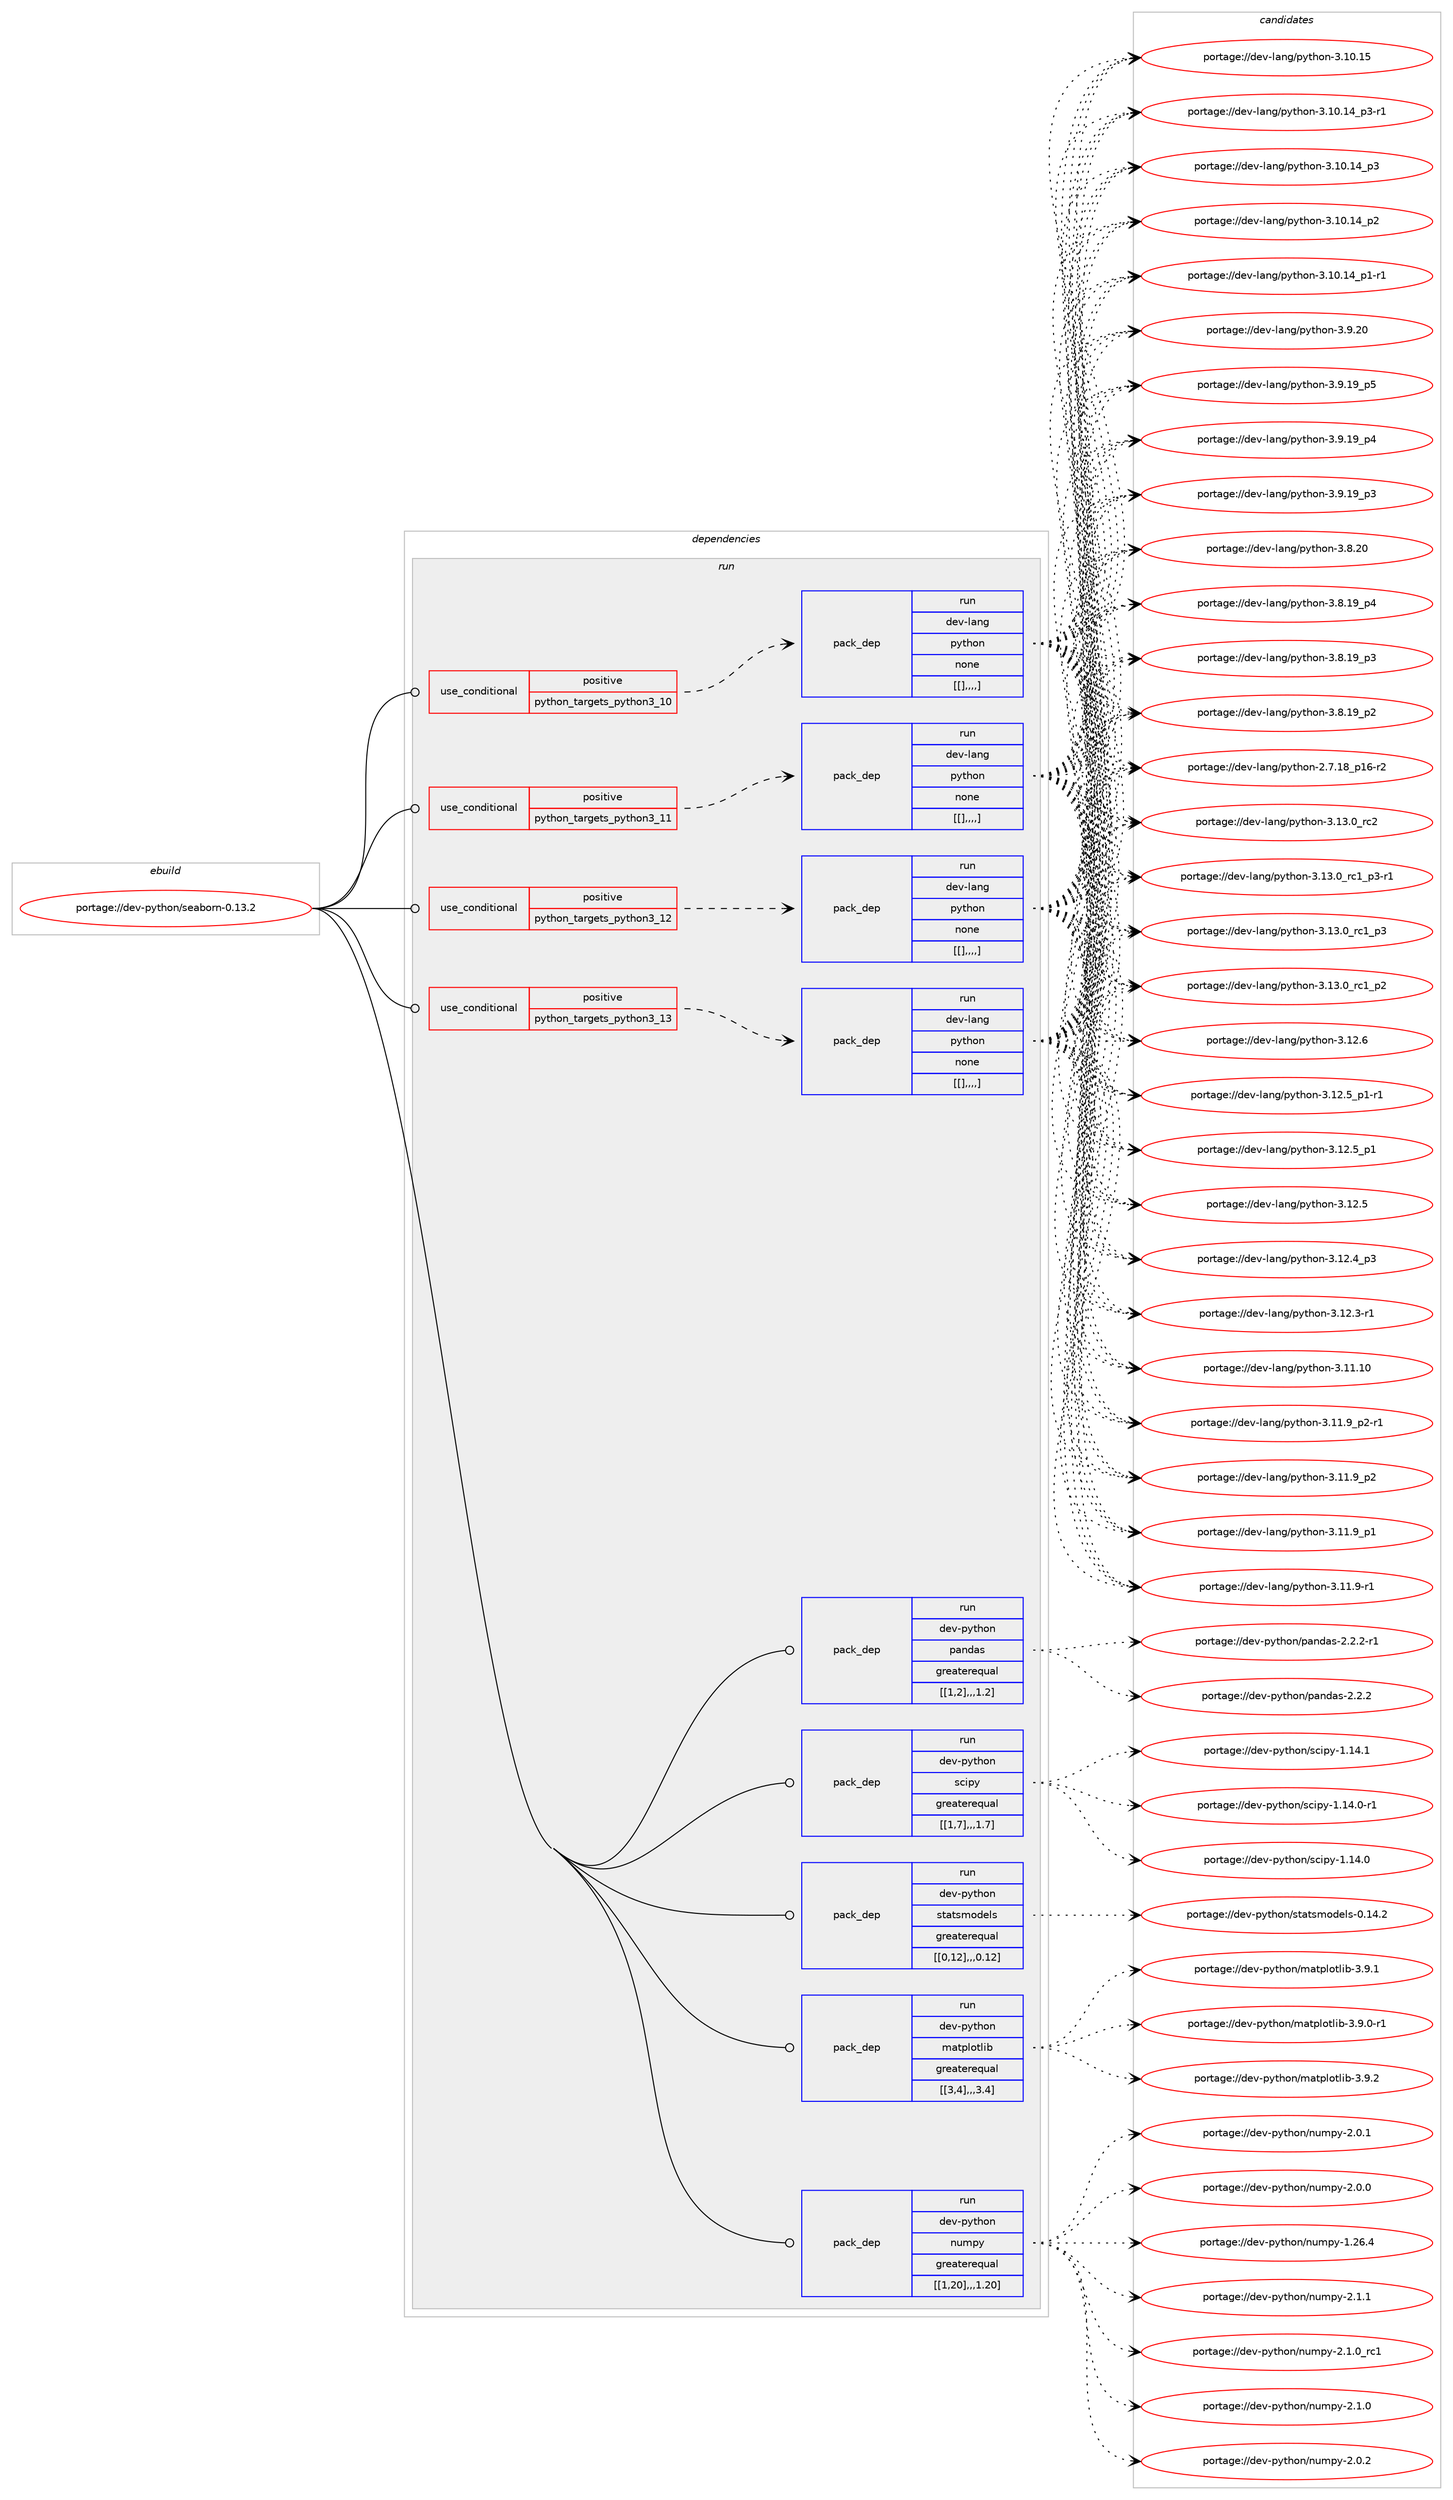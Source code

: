 digraph prolog {

# *************
# Graph options
# *************

newrank=true;
concentrate=true;
compound=true;
graph [rankdir=LR,fontname=Helvetica,fontsize=10,ranksep=1.5];#, ranksep=2.5, nodesep=0.2];
edge  [arrowhead=vee];
node  [fontname=Helvetica,fontsize=10];

# **********
# The ebuild
# **********

subgraph cluster_leftcol {
color=gray;
label=<<i>ebuild</i>>;
id [label="portage://dev-python/seaborn-0.13.2", color=red, width=4, href="../dev-python/seaborn-0.13.2.svg"];
}

# ****************
# The dependencies
# ****************

subgraph cluster_midcol {
color=gray;
label=<<i>dependencies</i>>;
subgraph cluster_compile {
fillcolor="#eeeeee";
style=filled;
label=<<i>compile</i>>;
}
subgraph cluster_compileandrun {
fillcolor="#eeeeee";
style=filled;
label=<<i>compile and run</i>>;
}
subgraph cluster_run {
fillcolor="#eeeeee";
style=filled;
label=<<i>run</i>>;
subgraph cond40327 {
dependency164766 [label=<<TABLE BORDER="0" CELLBORDER="1" CELLSPACING="0" CELLPADDING="4"><TR><TD ROWSPAN="3" CELLPADDING="10">use_conditional</TD></TR><TR><TD>positive</TD></TR><TR><TD>python_targets_python3_10</TD></TR></TABLE>>, shape=none, color=red];
subgraph pack123178 {
dependency164767 [label=<<TABLE BORDER="0" CELLBORDER="1" CELLSPACING="0" CELLPADDING="4" WIDTH="220"><TR><TD ROWSPAN="6" CELLPADDING="30">pack_dep</TD></TR><TR><TD WIDTH="110">run</TD></TR><TR><TD>dev-lang</TD></TR><TR><TD>python</TD></TR><TR><TD>none</TD></TR><TR><TD>[[],,,,]</TD></TR></TABLE>>, shape=none, color=blue];
}
dependency164766:e -> dependency164767:w [weight=20,style="dashed",arrowhead="vee"];
}
id:e -> dependency164766:w [weight=20,style="solid",arrowhead="odot"];
subgraph cond40328 {
dependency164768 [label=<<TABLE BORDER="0" CELLBORDER="1" CELLSPACING="0" CELLPADDING="4"><TR><TD ROWSPAN="3" CELLPADDING="10">use_conditional</TD></TR><TR><TD>positive</TD></TR><TR><TD>python_targets_python3_11</TD></TR></TABLE>>, shape=none, color=red];
subgraph pack123179 {
dependency164769 [label=<<TABLE BORDER="0" CELLBORDER="1" CELLSPACING="0" CELLPADDING="4" WIDTH="220"><TR><TD ROWSPAN="6" CELLPADDING="30">pack_dep</TD></TR><TR><TD WIDTH="110">run</TD></TR><TR><TD>dev-lang</TD></TR><TR><TD>python</TD></TR><TR><TD>none</TD></TR><TR><TD>[[],,,,]</TD></TR></TABLE>>, shape=none, color=blue];
}
dependency164768:e -> dependency164769:w [weight=20,style="dashed",arrowhead="vee"];
}
id:e -> dependency164768:w [weight=20,style="solid",arrowhead="odot"];
subgraph cond40329 {
dependency164770 [label=<<TABLE BORDER="0" CELLBORDER="1" CELLSPACING="0" CELLPADDING="4"><TR><TD ROWSPAN="3" CELLPADDING="10">use_conditional</TD></TR><TR><TD>positive</TD></TR><TR><TD>python_targets_python3_12</TD></TR></TABLE>>, shape=none, color=red];
subgraph pack123180 {
dependency164771 [label=<<TABLE BORDER="0" CELLBORDER="1" CELLSPACING="0" CELLPADDING="4" WIDTH="220"><TR><TD ROWSPAN="6" CELLPADDING="30">pack_dep</TD></TR><TR><TD WIDTH="110">run</TD></TR><TR><TD>dev-lang</TD></TR><TR><TD>python</TD></TR><TR><TD>none</TD></TR><TR><TD>[[],,,,]</TD></TR></TABLE>>, shape=none, color=blue];
}
dependency164770:e -> dependency164771:w [weight=20,style="dashed",arrowhead="vee"];
}
id:e -> dependency164770:w [weight=20,style="solid",arrowhead="odot"];
subgraph cond40330 {
dependency164772 [label=<<TABLE BORDER="0" CELLBORDER="1" CELLSPACING="0" CELLPADDING="4"><TR><TD ROWSPAN="3" CELLPADDING="10">use_conditional</TD></TR><TR><TD>positive</TD></TR><TR><TD>python_targets_python3_13</TD></TR></TABLE>>, shape=none, color=red];
subgraph pack123181 {
dependency164773 [label=<<TABLE BORDER="0" CELLBORDER="1" CELLSPACING="0" CELLPADDING="4" WIDTH="220"><TR><TD ROWSPAN="6" CELLPADDING="30">pack_dep</TD></TR><TR><TD WIDTH="110">run</TD></TR><TR><TD>dev-lang</TD></TR><TR><TD>python</TD></TR><TR><TD>none</TD></TR><TR><TD>[[],,,,]</TD></TR></TABLE>>, shape=none, color=blue];
}
dependency164772:e -> dependency164773:w [weight=20,style="dashed",arrowhead="vee"];
}
id:e -> dependency164772:w [weight=20,style="solid",arrowhead="odot"];
subgraph pack123182 {
dependency164774 [label=<<TABLE BORDER="0" CELLBORDER="1" CELLSPACING="0" CELLPADDING="4" WIDTH="220"><TR><TD ROWSPAN="6" CELLPADDING="30">pack_dep</TD></TR><TR><TD WIDTH="110">run</TD></TR><TR><TD>dev-python</TD></TR><TR><TD>matplotlib</TD></TR><TR><TD>greaterequal</TD></TR><TR><TD>[[3,4],,,3.4]</TD></TR></TABLE>>, shape=none, color=blue];
}
id:e -> dependency164774:w [weight=20,style="solid",arrowhead="odot"];
subgraph pack123183 {
dependency164775 [label=<<TABLE BORDER="0" CELLBORDER="1" CELLSPACING="0" CELLPADDING="4" WIDTH="220"><TR><TD ROWSPAN="6" CELLPADDING="30">pack_dep</TD></TR><TR><TD WIDTH="110">run</TD></TR><TR><TD>dev-python</TD></TR><TR><TD>numpy</TD></TR><TR><TD>greaterequal</TD></TR><TR><TD>[[1,20],,,1.20]</TD></TR></TABLE>>, shape=none, color=blue];
}
id:e -> dependency164775:w [weight=20,style="solid",arrowhead="odot"];
subgraph pack123184 {
dependency164776 [label=<<TABLE BORDER="0" CELLBORDER="1" CELLSPACING="0" CELLPADDING="4" WIDTH="220"><TR><TD ROWSPAN="6" CELLPADDING="30">pack_dep</TD></TR><TR><TD WIDTH="110">run</TD></TR><TR><TD>dev-python</TD></TR><TR><TD>pandas</TD></TR><TR><TD>greaterequal</TD></TR><TR><TD>[[1,2],,,1.2]</TD></TR></TABLE>>, shape=none, color=blue];
}
id:e -> dependency164776:w [weight=20,style="solid",arrowhead="odot"];
subgraph pack123185 {
dependency164777 [label=<<TABLE BORDER="0" CELLBORDER="1" CELLSPACING="0" CELLPADDING="4" WIDTH="220"><TR><TD ROWSPAN="6" CELLPADDING="30">pack_dep</TD></TR><TR><TD WIDTH="110">run</TD></TR><TR><TD>dev-python</TD></TR><TR><TD>scipy</TD></TR><TR><TD>greaterequal</TD></TR><TR><TD>[[1,7],,,1.7]</TD></TR></TABLE>>, shape=none, color=blue];
}
id:e -> dependency164777:w [weight=20,style="solid",arrowhead="odot"];
subgraph pack123186 {
dependency164778 [label=<<TABLE BORDER="0" CELLBORDER="1" CELLSPACING="0" CELLPADDING="4" WIDTH="220"><TR><TD ROWSPAN="6" CELLPADDING="30">pack_dep</TD></TR><TR><TD WIDTH="110">run</TD></TR><TR><TD>dev-python</TD></TR><TR><TD>statsmodels</TD></TR><TR><TD>greaterequal</TD></TR><TR><TD>[[0,12],,,0.12]</TD></TR></TABLE>>, shape=none, color=blue];
}
id:e -> dependency164778:w [weight=20,style="solid",arrowhead="odot"];
}
}

# **************
# The candidates
# **************

subgraph cluster_choices {
rank=same;
color=gray;
label=<<i>candidates</i>>;

subgraph choice123178 {
color=black;
nodesep=1;
choice10010111845108971101034711212111610411111045514649514648951149950 [label="portage://dev-lang/python-3.13.0_rc2", color=red, width=4,href="../dev-lang/python-3.13.0_rc2.svg"];
choice1001011184510897110103471121211161041111104551464951464895114994995112514511449 [label="portage://dev-lang/python-3.13.0_rc1_p3-r1", color=red, width=4,href="../dev-lang/python-3.13.0_rc1_p3-r1.svg"];
choice100101118451089711010347112121116104111110455146495146489511499499511251 [label="portage://dev-lang/python-3.13.0_rc1_p3", color=red, width=4,href="../dev-lang/python-3.13.0_rc1_p3.svg"];
choice100101118451089711010347112121116104111110455146495146489511499499511250 [label="portage://dev-lang/python-3.13.0_rc1_p2", color=red, width=4,href="../dev-lang/python-3.13.0_rc1_p2.svg"];
choice10010111845108971101034711212111610411111045514649504654 [label="portage://dev-lang/python-3.12.6", color=red, width=4,href="../dev-lang/python-3.12.6.svg"];
choice1001011184510897110103471121211161041111104551464950465395112494511449 [label="portage://dev-lang/python-3.12.5_p1-r1", color=red, width=4,href="../dev-lang/python-3.12.5_p1-r1.svg"];
choice100101118451089711010347112121116104111110455146495046539511249 [label="portage://dev-lang/python-3.12.5_p1", color=red, width=4,href="../dev-lang/python-3.12.5_p1.svg"];
choice10010111845108971101034711212111610411111045514649504653 [label="portage://dev-lang/python-3.12.5", color=red, width=4,href="../dev-lang/python-3.12.5.svg"];
choice100101118451089711010347112121116104111110455146495046529511251 [label="portage://dev-lang/python-3.12.4_p3", color=red, width=4,href="../dev-lang/python-3.12.4_p3.svg"];
choice100101118451089711010347112121116104111110455146495046514511449 [label="portage://dev-lang/python-3.12.3-r1", color=red, width=4,href="../dev-lang/python-3.12.3-r1.svg"];
choice1001011184510897110103471121211161041111104551464949464948 [label="portage://dev-lang/python-3.11.10", color=red, width=4,href="../dev-lang/python-3.11.10.svg"];
choice1001011184510897110103471121211161041111104551464949465795112504511449 [label="portage://dev-lang/python-3.11.9_p2-r1", color=red, width=4,href="../dev-lang/python-3.11.9_p2-r1.svg"];
choice100101118451089711010347112121116104111110455146494946579511250 [label="portage://dev-lang/python-3.11.9_p2", color=red, width=4,href="../dev-lang/python-3.11.9_p2.svg"];
choice100101118451089711010347112121116104111110455146494946579511249 [label="portage://dev-lang/python-3.11.9_p1", color=red, width=4,href="../dev-lang/python-3.11.9_p1.svg"];
choice100101118451089711010347112121116104111110455146494946574511449 [label="portage://dev-lang/python-3.11.9-r1", color=red, width=4,href="../dev-lang/python-3.11.9-r1.svg"];
choice1001011184510897110103471121211161041111104551464948464953 [label="portage://dev-lang/python-3.10.15", color=red, width=4,href="../dev-lang/python-3.10.15.svg"];
choice100101118451089711010347112121116104111110455146494846495295112514511449 [label="portage://dev-lang/python-3.10.14_p3-r1", color=red, width=4,href="../dev-lang/python-3.10.14_p3-r1.svg"];
choice10010111845108971101034711212111610411111045514649484649529511251 [label="portage://dev-lang/python-3.10.14_p3", color=red, width=4,href="../dev-lang/python-3.10.14_p3.svg"];
choice10010111845108971101034711212111610411111045514649484649529511250 [label="portage://dev-lang/python-3.10.14_p2", color=red, width=4,href="../dev-lang/python-3.10.14_p2.svg"];
choice100101118451089711010347112121116104111110455146494846495295112494511449 [label="portage://dev-lang/python-3.10.14_p1-r1", color=red, width=4,href="../dev-lang/python-3.10.14_p1-r1.svg"];
choice10010111845108971101034711212111610411111045514657465048 [label="portage://dev-lang/python-3.9.20", color=red, width=4,href="../dev-lang/python-3.9.20.svg"];
choice100101118451089711010347112121116104111110455146574649579511253 [label="portage://dev-lang/python-3.9.19_p5", color=red, width=4,href="../dev-lang/python-3.9.19_p5.svg"];
choice100101118451089711010347112121116104111110455146574649579511252 [label="portage://dev-lang/python-3.9.19_p4", color=red, width=4,href="../dev-lang/python-3.9.19_p4.svg"];
choice100101118451089711010347112121116104111110455146574649579511251 [label="portage://dev-lang/python-3.9.19_p3", color=red, width=4,href="../dev-lang/python-3.9.19_p3.svg"];
choice10010111845108971101034711212111610411111045514656465048 [label="portage://dev-lang/python-3.8.20", color=red, width=4,href="../dev-lang/python-3.8.20.svg"];
choice100101118451089711010347112121116104111110455146564649579511252 [label="portage://dev-lang/python-3.8.19_p4", color=red, width=4,href="../dev-lang/python-3.8.19_p4.svg"];
choice100101118451089711010347112121116104111110455146564649579511251 [label="portage://dev-lang/python-3.8.19_p3", color=red, width=4,href="../dev-lang/python-3.8.19_p3.svg"];
choice100101118451089711010347112121116104111110455146564649579511250 [label="portage://dev-lang/python-3.8.19_p2", color=red, width=4,href="../dev-lang/python-3.8.19_p2.svg"];
choice100101118451089711010347112121116104111110455046554649569511249544511450 [label="portage://dev-lang/python-2.7.18_p16-r2", color=red, width=4,href="../dev-lang/python-2.7.18_p16-r2.svg"];
dependency164767:e -> choice10010111845108971101034711212111610411111045514649514648951149950:w [style=dotted,weight="100"];
dependency164767:e -> choice1001011184510897110103471121211161041111104551464951464895114994995112514511449:w [style=dotted,weight="100"];
dependency164767:e -> choice100101118451089711010347112121116104111110455146495146489511499499511251:w [style=dotted,weight="100"];
dependency164767:e -> choice100101118451089711010347112121116104111110455146495146489511499499511250:w [style=dotted,weight="100"];
dependency164767:e -> choice10010111845108971101034711212111610411111045514649504654:w [style=dotted,weight="100"];
dependency164767:e -> choice1001011184510897110103471121211161041111104551464950465395112494511449:w [style=dotted,weight="100"];
dependency164767:e -> choice100101118451089711010347112121116104111110455146495046539511249:w [style=dotted,weight="100"];
dependency164767:e -> choice10010111845108971101034711212111610411111045514649504653:w [style=dotted,weight="100"];
dependency164767:e -> choice100101118451089711010347112121116104111110455146495046529511251:w [style=dotted,weight="100"];
dependency164767:e -> choice100101118451089711010347112121116104111110455146495046514511449:w [style=dotted,weight="100"];
dependency164767:e -> choice1001011184510897110103471121211161041111104551464949464948:w [style=dotted,weight="100"];
dependency164767:e -> choice1001011184510897110103471121211161041111104551464949465795112504511449:w [style=dotted,weight="100"];
dependency164767:e -> choice100101118451089711010347112121116104111110455146494946579511250:w [style=dotted,weight="100"];
dependency164767:e -> choice100101118451089711010347112121116104111110455146494946579511249:w [style=dotted,weight="100"];
dependency164767:e -> choice100101118451089711010347112121116104111110455146494946574511449:w [style=dotted,weight="100"];
dependency164767:e -> choice1001011184510897110103471121211161041111104551464948464953:w [style=dotted,weight="100"];
dependency164767:e -> choice100101118451089711010347112121116104111110455146494846495295112514511449:w [style=dotted,weight="100"];
dependency164767:e -> choice10010111845108971101034711212111610411111045514649484649529511251:w [style=dotted,weight="100"];
dependency164767:e -> choice10010111845108971101034711212111610411111045514649484649529511250:w [style=dotted,weight="100"];
dependency164767:e -> choice100101118451089711010347112121116104111110455146494846495295112494511449:w [style=dotted,weight="100"];
dependency164767:e -> choice10010111845108971101034711212111610411111045514657465048:w [style=dotted,weight="100"];
dependency164767:e -> choice100101118451089711010347112121116104111110455146574649579511253:w [style=dotted,weight="100"];
dependency164767:e -> choice100101118451089711010347112121116104111110455146574649579511252:w [style=dotted,weight="100"];
dependency164767:e -> choice100101118451089711010347112121116104111110455146574649579511251:w [style=dotted,weight="100"];
dependency164767:e -> choice10010111845108971101034711212111610411111045514656465048:w [style=dotted,weight="100"];
dependency164767:e -> choice100101118451089711010347112121116104111110455146564649579511252:w [style=dotted,weight="100"];
dependency164767:e -> choice100101118451089711010347112121116104111110455146564649579511251:w [style=dotted,weight="100"];
dependency164767:e -> choice100101118451089711010347112121116104111110455146564649579511250:w [style=dotted,weight="100"];
dependency164767:e -> choice100101118451089711010347112121116104111110455046554649569511249544511450:w [style=dotted,weight="100"];
}
subgraph choice123179 {
color=black;
nodesep=1;
choice10010111845108971101034711212111610411111045514649514648951149950 [label="portage://dev-lang/python-3.13.0_rc2", color=red, width=4,href="../dev-lang/python-3.13.0_rc2.svg"];
choice1001011184510897110103471121211161041111104551464951464895114994995112514511449 [label="portage://dev-lang/python-3.13.0_rc1_p3-r1", color=red, width=4,href="../dev-lang/python-3.13.0_rc1_p3-r1.svg"];
choice100101118451089711010347112121116104111110455146495146489511499499511251 [label="portage://dev-lang/python-3.13.0_rc1_p3", color=red, width=4,href="../dev-lang/python-3.13.0_rc1_p3.svg"];
choice100101118451089711010347112121116104111110455146495146489511499499511250 [label="portage://dev-lang/python-3.13.0_rc1_p2", color=red, width=4,href="../dev-lang/python-3.13.0_rc1_p2.svg"];
choice10010111845108971101034711212111610411111045514649504654 [label="portage://dev-lang/python-3.12.6", color=red, width=4,href="../dev-lang/python-3.12.6.svg"];
choice1001011184510897110103471121211161041111104551464950465395112494511449 [label="portage://dev-lang/python-3.12.5_p1-r1", color=red, width=4,href="../dev-lang/python-3.12.5_p1-r1.svg"];
choice100101118451089711010347112121116104111110455146495046539511249 [label="portage://dev-lang/python-3.12.5_p1", color=red, width=4,href="../dev-lang/python-3.12.5_p1.svg"];
choice10010111845108971101034711212111610411111045514649504653 [label="portage://dev-lang/python-3.12.5", color=red, width=4,href="../dev-lang/python-3.12.5.svg"];
choice100101118451089711010347112121116104111110455146495046529511251 [label="portage://dev-lang/python-3.12.4_p3", color=red, width=4,href="../dev-lang/python-3.12.4_p3.svg"];
choice100101118451089711010347112121116104111110455146495046514511449 [label="portage://dev-lang/python-3.12.3-r1", color=red, width=4,href="../dev-lang/python-3.12.3-r1.svg"];
choice1001011184510897110103471121211161041111104551464949464948 [label="portage://dev-lang/python-3.11.10", color=red, width=4,href="../dev-lang/python-3.11.10.svg"];
choice1001011184510897110103471121211161041111104551464949465795112504511449 [label="portage://dev-lang/python-3.11.9_p2-r1", color=red, width=4,href="../dev-lang/python-3.11.9_p2-r1.svg"];
choice100101118451089711010347112121116104111110455146494946579511250 [label="portage://dev-lang/python-3.11.9_p2", color=red, width=4,href="../dev-lang/python-3.11.9_p2.svg"];
choice100101118451089711010347112121116104111110455146494946579511249 [label="portage://dev-lang/python-3.11.9_p1", color=red, width=4,href="../dev-lang/python-3.11.9_p1.svg"];
choice100101118451089711010347112121116104111110455146494946574511449 [label="portage://dev-lang/python-3.11.9-r1", color=red, width=4,href="../dev-lang/python-3.11.9-r1.svg"];
choice1001011184510897110103471121211161041111104551464948464953 [label="portage://dev-lang/python-3.10.15", color=red, width=4,href="../dev-lang/python-3.10.15.svg"];
choice100101118451089711010347112121116104111110455146494846495295112514511449 [label="portage://dev-lang/python-3.10.14_p3-r1", color=red, width=4,href="../dev-lang/python-3.10.14_p3-r1.svg"];
choice10010111845108971101034711212111610411111045514649484649529511251 [label="portage://dev-lang/python-3.10.14_p3", color=red, width=4,href="../dev-lang/python-3.10.14_p3.svg"];
choice10010111845108971101034711212111610411111045514649484649529511250 [label="portage://dev-lang/python-3.10.14_p2", color=red, width=4,href="../dev-lang/python-3.10.14_p2.svg"];
choice100101118451089711010347112121116104111110455146494846495295112494511449 [label="portage://dev-lang/python-3.10.14_p1-r1", color=red, width=4,href="../dev-lang/python-3.10.14_p1-r1.svg"];
choice10010111845108971101034711212111610411111045514657465048 [label="portage://dev-lang/python-3.9.20", color=red, width=4,href="../dev-lang/python-3.9.20.svg"];
choice100101118451089711010347112121116104111110455146574649579511253 [label="portage://dev-lang/python-3.9.19_p5", color=red, width=4,href="../dev-lang/python-3.9.19_p5.svg"];
choice100101118451089711010347112121116104111110455146574649579511252 [label="portage://dev-lang/python-3.9.19_p4", color=red, width=4,href="../dev-lang/python-3.9.19_p4.svg"];
choice100101118451089711010347112121116104111110455146574649579511251 [label="portage://dev-lang/python-3.9.19_p3", color=red, width=4,href="../dev-lang/python-3.9.19_p3.svg"];
choice10010111845108971101034711212111610411111045514656465048 [label="portage://dev-lang/python-3.8.20", color=red, width=4,href="../dev-lang/python-3.8.20.svg"];
choice100101118451089711010347112121116104111110455146564649579511252 [label="portage://dev-lang/python-3.8.19_p4", color=red, width=4,href="../dev-lang/python-3.8.19_p4.svg"];
choice100101118451089711010347112121116104111110455146564649579511251 [label="portage://dev-lang/python-3.8.19_p3", color=red, width=4,href="../dev-lang/python-3.8.19_p3.svg"];
choice100101118451089711010347112121116104111110455146564649579511250 [label="portage://dev-lang/python-3.8.19_p2", color=red, width=4,href="../dev-lang/python-3.8.19_p2.svg"];
choice100101118451089711010347112121116104111110455046554649569511249544511450 [label="portage://dev-lang/python-2.7.18_p16-r2", color=red, width=4,href="../dev-lang/python-2.7.18_p16-r2.svg"];
dependency164769:e -> choice10010111845108971101034711212111610411111045514649514648951149950:w [style=dotted,weight="100"];
dependency164769:e -> choice1001011184510897110103471121211161041111104551464951464895114994995112514511449:w [style=dotted,weight="100"];
dependency164769:e -> choice100101118451089711010347112121116104111110455146495146489511499499511251:w [style=dotted,weight="100"];
dependency164769:e -> choice100101118451089711010347112121116104111110455146495146489511499499511250:w [style=dotted,weight="100"];
dependency164769:e -> choice10010111845108971101034711212111610411111045514649504654:w [style=dotted,weight="100"];
dependency164769:e -> choice1001011184510897110103471121211161041111104551464950465395112494511449:w [style=dotted,weight="100"];
dependency164769:e -> choice100101118451089711010347112121116104111110455146495046539511249:w [style=dotted,weight="100"];
dependency164769:e -> choice10010111845108971101034711212111610411111045514649504653:w [style=dotted,weight="100"];
dependency164769:e -> choice100101118451089711010347112121116104111110455146495046529511251:w [style=dotted,weight="100"];
dependency164769:e -> choice100101118451089711010347112121116104111110455146495046514511449:w [style=dotted,weight="100"];
dependency164769:e -> choice1001011184510897110103471121211161041111104551464949464948:w [style=dotted,weight="100"];
dependency164769:e -> choice1001011184510897110103471121211161041111104551464949465795112504511449:w [style=dotted,weight="100"];
dependency164769:e -> choice100101118451089711010347112121116104111110455146494946579511250:w [style=dotted,weight="100"];
dependency164769:e -> choice100101118451089711010347112121116104111110455146494946579511249:w [style=dotted,weight="100"];
dependency164769:e -> choice100101118451089711010347112121116104111110455146494946574511449:w [style=dotted,weight="100"];
dependency164769:e -> choice1001011184510897110103471121211161041111104551464948464953:w [style=dotted,weight="100"];
dependency164769:e -> choice100101118451089711010347112121116104111110455146494846495295112514511449:w [style=dotted,weight="100"];
dependency164769:e -> choice10010111845108971101034711212111610411111045514649484649529511251:w [style=dotted,weight="100"];
dependency164769:e -> choice10010111845108971101034711212111610411111045514649484649529511250:w [style=dotted,weight="100"];
dependency164769:e -> choice100101118451089711010347112121116104111110455146494846495295112494511449:w [style=dotted,weight="100"];
dependency164769:e -> choice10010111845108971101034711212111610411111045514657465048:w [style=dotted,weight="100"];
dependency164769:e -> choice100101118451089711010347112121116104111110455146574649579511253:w [style=dotted,weight="100"];
dependency164769:e -> choice100101118451089711010347112121116104111110455146574649579511252:w [style=dotted,weight="100"];
dependency164769:e -> choice100101118451089711010347112121116104111110455146574649579511251:w [style=dotted,weight="100"];
dependency164769:e -> choice10010111845108971101034711212111610411111045514656465048:w [style=dotted,weight="100"];
dependency164769:e -> choice100101118451089711010347112121116104111110455146564649579511252:w [style=dotted,weight="100"];
dependency164769:e -> choice100101118451089711010347112121116104111110455146564649579511251:w [style=dotted,weight="100"];
dependency164769:e -> choice100101118451089711010347112121116104111110455146564649579511250:w [style=dotted,weight="100"];
dependency164769:e -> choice100101118451089711010347112121116104111110455046554649569511249544511450:w [style=dotted,weight="100"];
}
subgraph choice123180 {
color=black;
nodesep=1;
choice10010111845108971101034711212111610411111045514649514648951149950 [label="portage://dev-lang/python-3.13.0_rc2", color=red, width=4,href="../dev-lang/python-3.13.0_rc2.svg"];
choice1001011184510897110103471121211161041111104551464951464895114994995112514511449 [label="portage://dev-lang/python-3.13.0_rc1_p3-r1", color=red, width=4,href="../dev-lang/python-3.13.0_rc1_p3-r1.svg"];
choice100101118451089711010347112121116104111110455146495146489511499499511251 [label="portage://dev-lang/python-3.13.0_rc1_p3", color=red, width=4,href="../dev-lang/python-3.13.0_rc1_p3.svg"];
choice100101118451089711010347112121116104111110455146495146489511499499511250 [label="portage://dev-lang/python-3.13.0_rc1_p2", color=red, width=4,href="../dev-lang/python-3.13.0_rc1_p2.svg"];
choice10010111845108971101034711212111610411111045514649504654 [label="portage://dev-lang/python-3.12.6", color=red, width=4,href="../dev-lang/python-3.12.6.svg"];
choice1001011184510897110103471121211161041111104551464950465395112494511449 [label="portage://dev-lang/python-3.12.5_p1-r1", color=red, width=4,href="../dev-lang/python-3.12.5_p1-r1.svg"];
choice100101118451089711010347112121116104111110455146495046539511249 [label="portage://dev-lang/python-3.12.5_p1", color=red, width=4,href="../dev-lang/python-3.12.5_p1.svg"];
choice10010111845108971101034711212111610411111045514649504653 [label="portage://dev-lang/python-3.12.5", color=red, width=4,href="../dev-lang/python-3.12.5.svg"];
choice100101118451089711010347112121116104111110455146495046529511251 [label="portage://dev-lang/python-3.12.4_p3", color=red, width=4,href="../dev-lang/python-3.12.4_p3.svg"];
choice100101118451089711010347112121116104111110455146495046514511449 [label="portage://dev-lang/python-3.12.3-r1", color=red, width=4,href="../dev-lang/python-3.12.3-r1.svg"];
choice1001011184510897110103471121211161041111104551464949464948 [label="portage://dev-lang/python-3.11.10", color=red, width=4,href="../dev-lang/python-3.11.10.svg"];
choice1001011184510897110103471121211161041111104551464949465795112504511449 [label="portage://dev-lang/python-3.11.9_p2-r1", color=red, width=4,href="../dev-lang/python-3.11.9_p2-r1.svg"];
choice100101118451089711010347112121116104111110455146494946579511250 [label="portage://dev-lang/python-3.11.9_p2", color=red, width=4,href="../dev-lang/python-3.11.9_p2.svg"];
choice100101118451089711010347112121116104111110455146494946579511249 [label="portage://dev-lang/python-3.11.9_p1", color=red, width=4,href="../dev-lang/python-3.11.9_p1.svg"];
choice100101118451089711010347112121116104111110455146494946574511449 [label="portage://dev-lang/python-3.11.9-r1", color=red, width=4,href="../dev-lang/python-3.11.9-r1.svg"];
choice1001011184510897110103471121211161041111104551464948464953 [label="portage://dev-lang/python-3.10.15", color=red, width=4,href="../dev-lang/python-3.10.15.svg"];
choice100101118451089711010347112121116104111110455146494846495295112514511449 [label="portage://dev-lang/python-3.10.14_p3-r1", color=red, width=4,href="../dev-lang/python-3.10.14_p3-r1.svg"];
choice10010111845108971101034711212111610411111045514649484649529511251 [label="portage://dev-lang/python-3.10.14_p3", color=red, width=4,href="../dev-lang/python-3.10.14_p3.svg"];
choice10010111845108971101034711212111610411111045514649484649529511250 [label="portage://dev-lang/python-3.10.14_p2", color=red, width=4,href="../dev-lang/python-3.10.14_p2.svg"];
choice100101118451089711010347112121116104111110455146494846495295112494511449 [label="portage://dev-lang/python-3.10.14_p1-r1", color=red, width=4,href="../dev-lang/python-3.10.14_p1-r1.svg"];
choice10010111845108971101034711212111610411111045514657465048 [label="portage://dev-lang/python-3.9.20", color=red, width=4,href="../dev-lang/python-3.9.20.svg"];
choice100101118451089711010347112121116104111110455146574649579511253 [label="portage://dev-lang/python-3.9.19_p5", color=red, width=4,href="../dev-lang/python-3.9.19_p5.svg"];
choice100101118451089711010347112121116104111110455146574649579511252 [label="portage://dev-lang/python-3.9.19_p4", color=red, width=4,href="../dev-lang/python-3.9.19_p4.svg"];
choice100101118451089711010347112121116104111110455146574649579511251 [label="portage://dev-lang/python-3.9.19_p3", color=red, width=4,href="../dev-lang/python-3.9.19_p3.svg"];
choice10010111845108971101034711212111610411111045514656465048 [label="portage://dev-lang/python-3.8.20", color=red, width=4,href="../dev-lang/python-3.8.20.svg"];
choice100101118451089711010347112121116104111110455146564649579511252 [label="portage://dev-lang/python-3.8.19_p4", color=red, width=4,href="../dev-lang/python-3.8.19_p4.svg"];
choice100101118451089711010347112121116104111110455146564649579511251 [label="portage://dev-lang/python-3.8.19_p3", color=red, width=4,href="../dev-lang/python-3.8.19_p3.svg"];
choice100101118451089711010347112121116104111110455146564649579511250 [label="portage://dev-lang/python-3.8.19_p2", color=red, width=4,href="../dev-lang/python-3.8.19_p2.svg"];
choice100101118451089711010347112121116104111110455046554649569511249544511450 [label="portage://dev-lang/python-2.7.18_p16-r2", color=red, width=4,href="../dev-lang/python-2.7.18_p16-r2.svg"];
dependency164771:e -> choice10010111845108971101034711212111610411111045514649514648951149950:w [style=dotted,weight="100"];
dependency164771:e -> choice1001011184510897110103471121211161041111104551464951464895114994995112514511449:w [style=dotted,weight="100"];
dependency164771:e -> choice100101118451089711010347112121116104111110455146495146489511499499511251:w [style=dotted,weight="100"];
dependency164771:e -> choice100101118451089711010347112121116104111110455146495146489511499499511250:w [style=dotted,weight="100"];
dependency164771:e -> choice10010111845108971101034711212111610411111045514649504654:w [style=dotted,weight="100"];
dependency164771:e -> choice1001011184510897110103471121211161041111104551464950465395112494511449:w [style=dotted,weight="100"];
dependency164771:e -> choice100101118451089711010347112121116104111110455146495046539511249:w [style=dotted,weight="100"];
dependency164771:e -> choice10010111845108971101034711212111610411111045514649504653:w [style=dotted,weight="100"];
dependency164771:e -> choice100101118451089711010347112121116104111110455146495046529511251:w [style=dotted,weight="100"];
dependency164771:e -> choice100101118451089711010347112121116104111110455146495046514511449:w [style=dotted,weight="100"];
dependency164771:e -> choice1001011184510897110103471121211161041111104551464949464948:w [style=dotted,weight="100"];
dependency164771:e -> choice1001011184510897110103471121211161041111104551464949465795112504511449:w [style=dotted,weight="100"];
dependency164771:e -> choice100101118451089711010347112121116104111110455146494946579511250:w [style=dotted,weight="100"];
dependency164771:e -> choice100101118451089711010347112121116104111110455146494946579511249:w [style=dotted,weight="100"];
dependency164771:e -> choice100101118451089711010347112121116104111110455146494946574511449:w [style=dotted,weight="100"];
dependency164771:e -> choice1001011184510897110103471121211161041111104551464948464953:w [style=dotted,weight="100"];
dependency164771:e -> choice100101118451089711010347112121116104111110455146494846495295112514511449:w [style=dotted,weight="100"];
dependency164771:e -> choice10010111845108971101034711212111610411111045514649484649529511251:w [style=dotted,weight="100"];
dependency164771:e -> choice10010111845108971101034711212111610411111045514649484649529511250:w [style=dotted,weight="100"];
dependency164771:e -> choice100101118451089711010347112121116104111110455146494846495295112494511449:w [style=dotted,weight="100"];
dependency164771:e -> choice10010111845108971101034711212111610411111045514657465048:w [style=dotted,weight="100"];
dependency164771:e -> choice100101118451089711010347112121116104111110455146574649579511253:w [style=dotted,weight="100"];
dependency164771:e -> choice100101118451089711010347112121116104111110455146574649579511252:w [style=dotted,weight="100"];
dependency164771:e -> choice100101118451089711010347112121116104111110455146574649579511251:w [style=dotted,weight="100"];
dependency164771:e -> choice10010111845108971101034711212111610411111045514656465048:w [style=dotted,weight="100"];
dependency164771:e -> choice100101118451089711010347112121116104111110455146564649579511252:w [style=dotted,weight="100"];
dependency164771:e -> choice100101118451089711010347112121116104111110455146564649579511251:w [style=dotted,weight="100"];
dependency164771:e -> choice100101118451089711010347112121116104111110455146564649579511250:w [style=dotted,weight="100"];
dependency164771:e -> choice100101118451089711010347112121116104111110455046554649569511249544511450:w [style=dotted,weight="100"];
}
subgraph choice123181 {
color=black;
nodesep=1;
choice10010111845108971101034711212111610411111045514649514648951149950 [label="portage://dev-lang/python-3.13.0_rc2", color=red, width=4,href="../dev-lang/python-3.13.0_rc2.svg"];
choice1001011184510897110103471121211161041111104551464951464895114994995112514511449 [label="portage://dev-lang/python-3.13.0_rc1_p3-r1", color=red, width=4,href="../dev-lang/python-3.13.0_rc1_p3-r1.svg"];
choice100101118451089711010347112121116104111110455146495146489511499499511251 [label="portage://dev-lang/python-3.13.0_rc1_p3", color=red, width=4,href="../dev-lang/python-3.13.0_rc1_p3.svg"];
choice100101118451089711010347112121116104111110455146495146489511499499511250 [label="portage://dev-lang/python-3.13.0_rc1_p2", color=red, width=4,href="../dev-lang/python-3.13.0_rc1_p2.svg"];
choice10010111845108971101034711212111610411111045514649504654 [label="portage://dev-lang/python-3.12.6", color=red, width=4,href="../dev-lang/python-3.12.6.svg"];
choice1001011184510897110103471121211161041111104551464950465395112494511449 [label="portage://dev-lang/python-3.12.5_p1-r1", color=red, width=4,href="../dev-lang/python-3.12.5_p1-r1.svg"];
choice100101118451089711010347112121116104111110455146495046539511249 [label="portage://dev-lang/python-3.12.5_p1", color=red, width=4,href="../dev-lang/python-3.12.5_p1.svg"];
choice10010111845108971101034711212111610411111045514649504653 [label="portage://dev-lang/python-3.12.5", color=red, width=4,href="../dev-lang/python-3.12.5.svg"];
choice100101118451089711010347112121116104111110455146495046529511251 [label="portage://dev-lang/python-3.12.4_p3", color=red, width=4,href="../dev-lang/python-3.12.4_p3.svg"];
choice100101118451089711010347112121116104111110455146495046514511449 [label="portage://dev-lang/python-3.12.3-r1", color=red, width=4,href="../dev-lang/python-3.12.3-r1.svg"];
choice1001011184510897110103471121211161041111104551464949464948 [label="portage://dev-lang/python-3.11.10", color=red, width=4,href="../dev-lang/python-3.11.10.svg"];
choice1001011184510897110103471121211161041111104551464949465795112504511449 [label="portage://dev-lang/python-3.11.9_p2-r1", color=red, width=4,href="../dev-lang/python-3.11.9_p2-r1.svg"];
choice100101118451089711010347112121116104111110455146494946579511250 [label="portage://dev-lang/python-3.11.9_p2", color=red, width=4,href="../dev-lang/python-3.11.9_p2.svg"];
choice100101118451089711010347112121116104111110455146494946579511249 [label="portage://dev-lang/python-3.11.9_p1", color=red, width=4,href="../dev-lang/python-3.11.9_p1.svg"];
choice100101118451089711010347112121116104111110455146494946574511449 [label="portage://dev-lang/python-3.11.9-r1", color=red, width=4,href="../dev-lang/python-3.11.9-r1.svg"];
choice1001011184510897110103471121211161041111104551464948464953 [label="portage://dev-lang/python-3.10.15", color=red, width=4,href="../dev-lang/python-3.10.15.svg"];
choice100101118451089711010347112121116104111110455146494846495295112514511449 [label="portage://dev-lang/python-3.10.14_p3-r1", color=red, width=4,href="../dev-lang/python-3.10.14_p3-r1.svg"];
choice10010111845108971101034711212111610411111045514649484649529511251 [label="portage://dev-lang/python-3.10.14_p3", color=red, width=4,href="../dev-lang/python-3.10.14_p3.svg"];
choice10010111845108971101034711212111610411111045514649484649529511250 [label="portage://dev-lang/python-3.10.14_p2", color=red, width=4,href="../dev-lang/python-3.10.14_p2.svg"];
choice100101118451089711010347112121116104111110455146494846495295112494511449 [label="portage://dev-lang/python-3.10.14_p1-r1", color=red, width=4,href="../dev-lang/python-3.10.14_p1-r1.svg"];
choice10010111845108971101034711212111610411111045514657465048 [label="portage://dev-lang/python-3.9.20", color=red, width=4,href="../dev-lang/python-3.9.20.svg"];
choice100101118451089711010347112121116104111110455146574649579511253 [label="portage://dev-lang/python-3.9.19_p5", color=red, width=4,href="../dev-lang/python-3.9.19_p5.svg"];
choice100101118451089711010347112121116104111110455146574649579511252 [label="portage://dev-lang/python-3.9.19_p4", color=red, width=4,href="../dev-lang/python-3.9.19_p4.svg"];
choice100101118451089711010347112121116104111110455146574649579511251 [label="portage://dev-lang/python-3.9.19_p3", color=red, width=4,href="../dev-lang/python-3.9.19_p3.svg"];
choice10010111845108971101034711212111610411111045514656465048 [label="portage://dev-lang/python-3.8.20", color=red, width=4,href="../dev-lang/python-3.8.20.svg"];
choice100101118451089711010347112121116104111110455146564649579511252 [label="portage://dev-lang/python-3.8.19_p4", color=red, width=4,href="../dev-lang/python-3.8.19_p4.svg"];
choice100101118451089711010347112121116104111110455146564649579511251 [label="portage://dev-lang/python-3.8.19_p3", color=red, width=4,href="../dev-lang/python-3.8.19_p3.svg"];
choice100101118451089711010347112121116104111110455146564649579511250 [label="portage://dev-lang/python-3.8.19_p2", color=red, width=4,href="../dev-lang/python-3.8.19_p2.svg"];
choice100101118451089711010347112121116104111110455046554649569511249544511450 [label="portage://dev-lang/python-2.7.18_p16-r2", color=red, width=4,href="../dev-lang/python-2.7.18_p16-r2.svg"];
dependency164773:e -> choice10010111845108971101034711212111610411111045514649514648951149950:w [style=dotted,weight="100"];
dependency164773:e -> choice1001011184510897110103471121211161041111104551464951464895114994995112514511449:w [style=dotted,weight="100"];
dependency164773:e -> choice100101118451089711010347112121116104111110455146495146489511499499511251:w [style=dotted,weight="100"];
dependency164773:e -> choice100101118451089711010347112121116104111110455146495146489511499499511250:w [style=dotted,weight="100"];
dependency164773:e -> choice10010111845108971101034711212111610411111045514649504654:w [style=dotted,weight="100"];
dependency164773:e -> choice1001011184510897110103471121211161041111104551464950465395112494511449:w [style=dotted,weight="100"];
dependency164773:e -> choice100101118451089711010347112121116104111110455146495046539511249:w [style=dotted,weight="100"];
dependency164773:e -> choice10010111845108971101034711212111610411111045514649504653:w [style=dotted,weight="100"];
dependency164773:e -> choice100101118451089711010347112121116104111110455146495046529511251:w [style=dotted,weight="100"];
dependency164773:e -> choice100101118451089711010347112121116104111110455146495046514511449:w [style=dotted,weight="100"];
dependency164773:e -> choice1001011184510897110103471121211161041111104551464949464948:w [style=dotted,weight="100"];
dependency164773:e -> choice1001011184510897110103471121211161041111104551464949465795112504511449:w [style=dotted,weight="100"];
dependency164773:e -> choice100101118451089711010347112121116104111110455146494946579511250:w [style=dotted,weight="100"];
dependency164773:e -> choice100101118451089711010347112121116104111110455146494946579511249:w [style=dotted,weight="100"];
dependency164773:e -> choice100101118451089711010347112121116104111110455146494946574511449:w [style=dotted,weight="100"];
dependency164773:e -> choice1001011184510897110103471121211161041111104551464948464953:w [style=dotted,weight="100"];
dependency164773:e -> choice100101118451089711010347112121116104111110455146494846495295112514511449:w [style=dotted,weight="100"];
dependency164773:e -> choice10010111845108971101034711212111610411111045514649484649529511251:w [style=dotted,weight="100"];
dependency164773:e -> choice10010111845108971101034711212111610411111045514649484649529511250:w [style=dotted,weight="100"];
dependency164773:e -> choice100101118451089711010347112121116104111110455146494846495295112494511449:w [style=dotted,weight="100"];
dependency164773:e -> choice10010111845108971101034711212111610411111045514657465048:w [style=dotted,weight="100"];
dependency164773:e -> choice100101118451089711010347112121116104111110455146574649579511253:w [style=dotted,weight="100"];
dependency164773:e -> choice100101118451089711010347112121116104111110455146574649579511252:w [style=dotted,weight="100"];
dependency164773:e -> choice100101118451089711010347112121116104111110455146574649579511251:w [style=dotted,weight="100"];
dependency164773:e -> choice10010111845108971101034711212111610411111045514656465048:w [style=dotted,weight="100"];
dependency164773:e -> choice100101118451089711010347112121116104111110455146564649579511252:w [style=dotted,weight="100"];
dependency164773:e -> choice100101118451089711010347112121116104111110455146564649579511251:w [style=dotted,weight="100"];
dependency164773:e -> choice100101118451089711010347112121116104111110455146564649579511250:w [style=dotted,weight="100"];
dependency164773:e -> choice100101118451089711010347112121116104111110455046554649569511249544511450:w [style=dotted,weight="100"];
}
subgraph choice123182 {
color=black;
nodesep=1;
choice10010111845112121116104111110471099711611210811111610810598455146574650 [label="portage://dev-python/matplotlib-3.9.2", color=red, width=4,href="../dev-python/matplotlib-3.9.2.svg"];
choice10010111845112121116104111110471099711611210811111610810598455146574649 [label="portage://dev-python/matplotlib-3.9.1", color=red, width=4,href="../dev-python/matplotlib-3.9.1.svg"];
choice100101118451121211161041111104710997116112108111116108105984551465746484511449 [label="portage://dev-python/matplotlib-3.9.0-r1", color=red, width=4,href="../dev-python/matplotlib-3.9.0-r1.svg"];
dependency164774:e -> choice10010111845112121116104111110471099711611210811111610810598455146574650:w [style=dotted,weight="100"];
dependency164774:e -> choice10010111845112121116104111110471099711611210811111610810598455146574649:w [style=dotted,weight="100"];
dependency164774:e -> choice100101118451121211161041111104710997116112108111116108105984551465746484511449:w [style=dotted,weight="100"];
}
subgraph choice123183 {
color=black;
nodesep=1;
choice1001011184511212111610411111047110117109112121455046494649 [label="portage://dev-python/numpy-2.1.1", color=red, width=4,href="../dev-python/numpy-2.1.1.svg"];
choice1001011184511212111610411111047110117109112121455046494648951149949 [label="portage://dev-python/numpy-2.1.0_rc1", color=red, width=4,href="../dev-python/numpy-2.1.0_rc1.svg"];
choice1001011184511212111610411111047110117109112121455046494648 [label="portage://dev-python/numpy-2.1.0", color=red, width=4,href="../dev-python/numpy-2.1.0.svg"];
choice1001011184511212111610411111047110117109112121455046484650 [label="portage://dev-python/numpy-2.0.2", color=red, width=4,href="../dev-python/numpy-2.0.2.svg"];
choice1001011184511212111610411111047110117109112121455046484649 [label="portage://dev-python/numpy-2.0.1", color=red, width=4,href="../dev-python/numpy-2.0.1.svg"];
choice1001011184511212111610411111047110117109112121455046484648 [label="portage://dev-python/numpy-2.0.0", color=red, width=4,href="../dev-python/numpy-2.0.0.svg"];
choice100101118451121211161041111104711011710911212145494650544652 [label="portage://dev-python/numpy-1.26.4", color=red, width=4,href="../dev-python/numpy-1.26.4.svg"];
dependency164775:e -> choice1001011184511212111610411111047110117109112121455046494649:w [style=dotted,weight="100"];
dependency164775:e -> choice1001011184511212111610411111047110117109112121455046494648951149949:w [style=dotted,weight="100"];
dependency164775:e -> choice1001011184511212111610411111047110117109112121455046494648:w [style=dotted,weight="100"];
dependency164775:e -> choice1001011184511212111610411111047110117109112121455046484650:w [style=dotted,weight="100"];
dependency164775:e -> choice1001011184511212111610411111047110117109112121455046484649:w [style=dotted,weight="100"];
dependency164775:e -> choice1001011184511212111610411111047110117109112121455046484648:w [style=dotted,weight="100"];
dependency164775:e -> choice100101118451121211161041111104711011710911212145494650544652:w [style=dotted,weight="100"];
}
subgraph choice123184 {
color=black;
nodesep=1;
choice100101118451121211161041111104711297110100971154550465046504511449 [label="portage://dev-python/pandas-2.2.2-r1", color=red, width=4,href="../dev-python/pandas-2.2.2-r1.svg"];
choice10010111845112121116104111110471129711010097115455046504650 [label="portage://dev-python/pandas-2.2.2", color=red, width=4,href="../dev-python/pandas-2.2.2.svg"];
dependency164776:e -> choice100101118451121211161041111104711297110100971154550465046504511449:w [style=dotted,weight="100"];
dependency164776:e -> choice10010111845112121116104111110471129711010097115455046504650:w [style=dotted,weight="100"];
}
subgraph choice123185 {
color=black;
nodesep=1;
choice10010111845112121116104111110471159910511212145494649524649 [label="portage://dev-python/scipy-1.14.1", color=red, width=4,href="../dev-python/scipy-1.14.1.svg"];
choice100101118451121211161041111104711599105112121454946495246484511449 [label="portage://dev-python/scipy-1.14.0-r1", color=red, width=4,href="../dev-python/scipy-1.14.0-r1.svg"];
choice10010111845112121116104111110471159910511212145494649524648 [label="portage://dev-python/scipy-1.14.0", color=red, width=4,href="../dev-python/scipy-1.14.0.svg"];
dependency164777:e -> choice10010111845112121116104111110471159910511212145494649524649:w [style=dotted,weight="100"];
dependency164777:e -> choice100101118451121211161041111104711599105112121454946495246484511449:w [style=dotted,weight="100"];
dependency164777:e -> choice10010111845112121116104111110471159910511212145494649524648:w [style=dotted,weight="100"];
}
subgraph choice123186 {
color=black;
nodesep=1;
choice10010111845112121116104111110471151169711611510911110010110811545484649524650 [label="portage://dev-python/statsmodels-0.14.2", color=red, width=4,href="../dev-python/statsmodels-0.14.2.svg"];
dependency164778:e -> choice10010111845112121116104111110471151169711611510911110010110811545484649524650:w [style=dotted,weight="100"];
}
}

}
